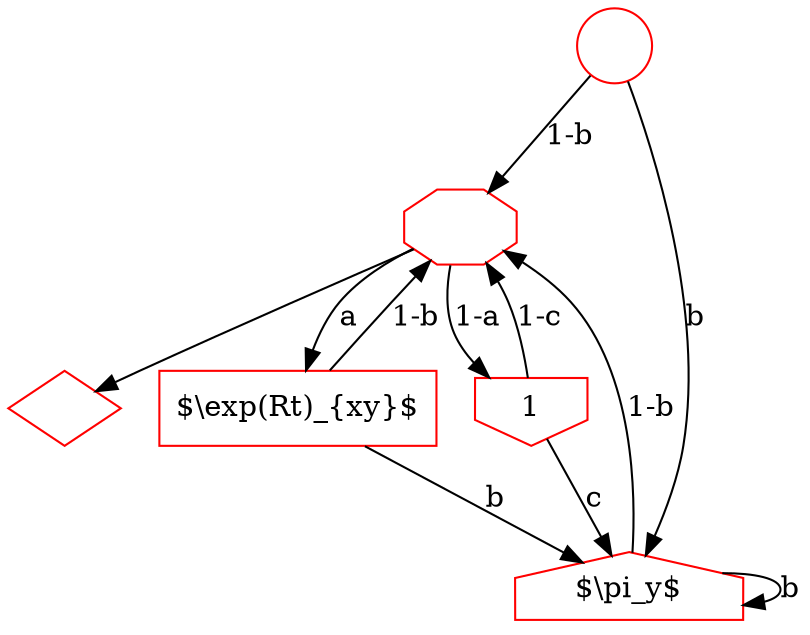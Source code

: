 digraph G {

    S [label="", shape=circle, color=red];
    E [label="", shape=diamond, color=red];

    W [label="", shape=octagon, color=red];

    I [label="$\\pi_y$", shape=house, color=red];
    M [label="$\\exp(Rt)_{xy}$", shape=rect, color=red];
    D [label="1", shape=invhouse, color=red];

S->I [label=b];
S->W [label="1-b"];

M->I [label=b];
M->W [label="1-b"];

D->I [label=c];
D->W [label="1-c"];

I->I [label=b];
I->W [label="1-b"];

W->E;
W->M [label=a];
W->D [label="1-a"];


}
